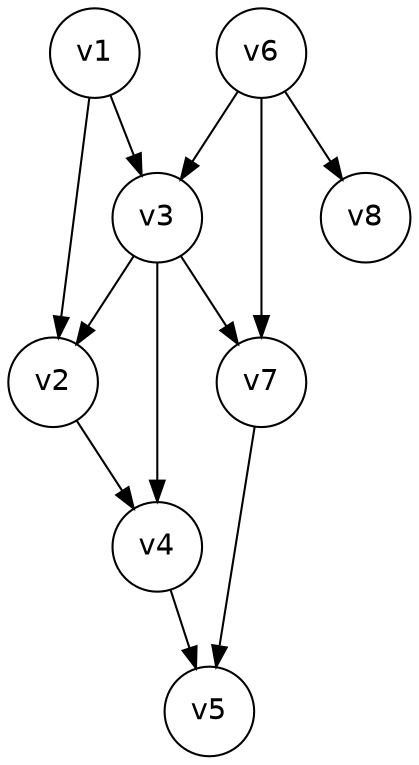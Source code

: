 digraph G {
	graph [fontname = "Helvetica"];
	node [fontname = "Helvetica",shape=circle,width=0.6];
	edge [fontname = "Helvetica"];

	v1 -> v2;
	v1 -> v3;
	v2 -> v4;
	v3 -> v2;
	v3 -> v4;
	v3 -> v7;
	v4 -> v5;
	v6 -> v3;
	v6 -> v7;
	v6 -> v8;
	v7 -> v5;
}
